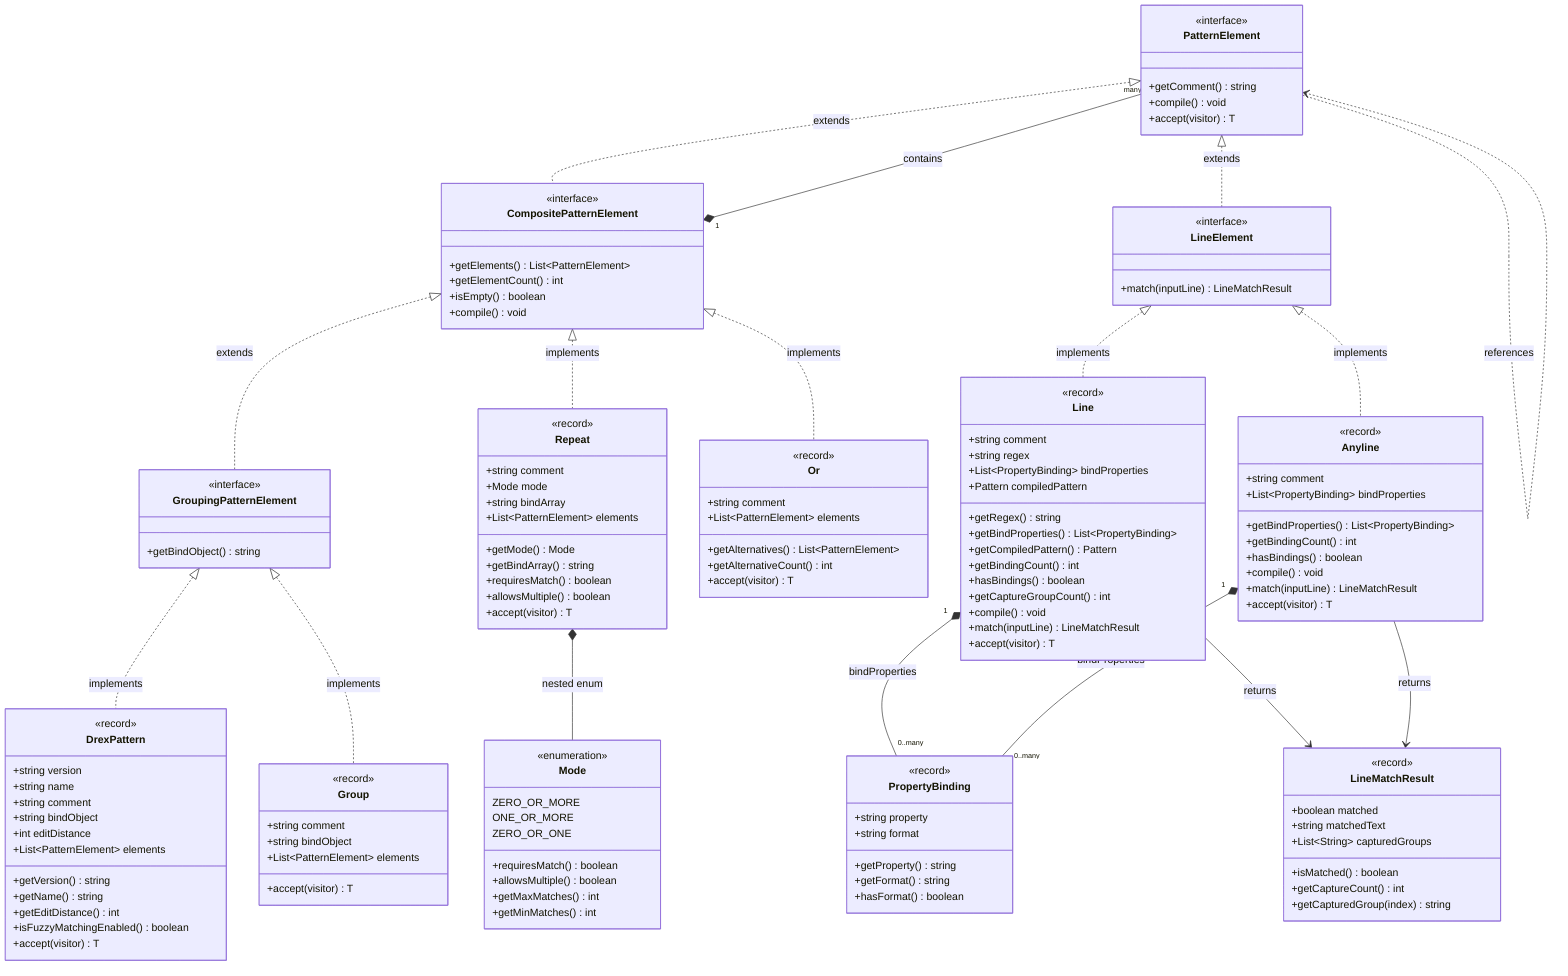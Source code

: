 classDiagram
    class PatternElement {
        <<interface>>
        +getComment() string
        +compile() void
        +accept(visitor) T
    }

    class CompositePatternElement {
        <<interface>>
        +getElements() List~PatternElement~
        +getElementCount() int
        +isEmpty() boolean
        +compile() void
    }

    class GroupingPatternElement {
        <<interface>>
        +getBindObject() string
    }

    class LineElement {
        <<interface>>
        +match(inputLine) LineMatchResult
    }

    class DrexPattern {
        <<record>>
        +string version
        +string name
        +string comment
        +string bindObject
        +int editDistance
        +List~PatternElement~ elements
        +getVersion() string
        +getName() string
        +getEditDistance() int
        +isFuzzyMatchingEnabled() boolean
        +accept(visitor) T
    }

    class Group {
        <<record>>
        +string comment
        +string bindObject
        +List~PatternElement~ elements
        +accept(visitor) T
    }

    class Repeat {
        <<record>>
        +string comment
        +Mode mode
        +string bindArray
        +List~PatternElement~ elements
        +getMode() Mode
        +getBindArray() string
        +requiresMatch() boolean
        +allowsMultiple() boolean
        +accept(visitor) T
    }

    class Or {
        <<record>>
        +string comment
        +List~PatternElement~ elements
        +getAlternatives() List~PatternElement~
        +getAlternativeCount() int
        +accept(visitor) T
    }

    class Line {
        <<record>>
        +string comment
        +string regex
        +List~PropertyBinding~ bindProperties
        +Pattern compiledPattern
        +getRegex() string
        +getBindProperties() List~PropertyBinding~
        +getCompiledPattern() Pattern
        +getBindingCount() int
        +hasBindings() boolean
        +getCaptureGroupCount() int
        +compile() void
        +match(inputLine) LineMatchResult
        +accept(visitor) T
    }

    class Anyline {
        <<record>>
        +string comment
        +List~PropertyBinding~ bindProperties
        +getBindProperties() List~PropertyBinding~
        +getBindingCount() int
        +hasBindings() boolean
        +compile() void
        +match(inputLine) LineMatchResult
        +accept(visitor) T
    }

    class Mode {
        <<enumeration>>
        ZERO_OR_MORE
        ONE_OR_MORE
        ZERO_OR_ONE
        +requiresMatch() boolean
        +allowsMultiple() boolean
        +getMaxMatches() int
        +getMinMatches() int
    }

    class PropertyBinding {
        <<record>>
        +string property
        +string format
        +getProperty() string
        +getFormat() string
        +hasFormat() boolean
    }

    class LineMatchResult {
        <<record>>
        +boolean matched
        +string matchedText
        +List~String~ capturedGroups
        +isMatched() boolean
        +getCaptureCount() int
        +getCapturedGroup(index) string
    }

%% Relationships
    PatternElement <|.. CompositePatternElement : extends
    PatternElement <|.. LineElement : extends

    CompositePatternElement <|.. GroupingPatternElement : extends
    GroupingPatternElement <|.. DrexPattern : implements
    GroupingPatternElement <|.. Group : implements

    CompositePatternElement <|.. Repeat : implements
    CompositePatternElement <|.. Or : implements

    LineElement <|.. Line : implements
    LineElement <|.. Anyline : implements

    CompositePatternElement "1" *-- "many" PatternElement : contains

    Repeat *-- Mode : nested enum
    Line "1" *-- "0..many" PropertyBinding : bindProperties
    Anyline "1" *-- "0..many" PropertyBinding : bindProperties
    Line --> LineMatchResult : returns
    Anyline --> LineMatchResult : returns

%% Self-referencing for recursive structure
    PatternElement ..> PatternElement : references
